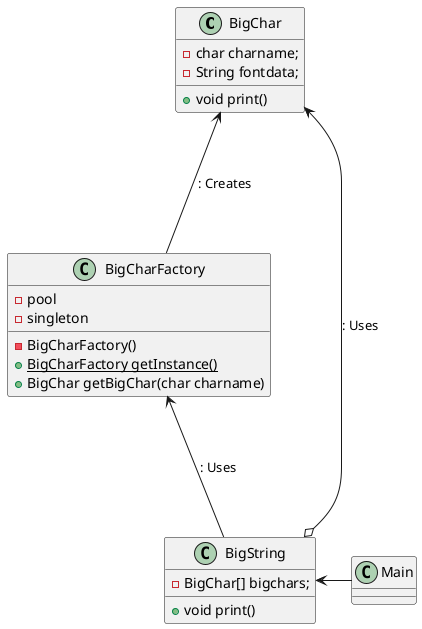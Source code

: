 @startuml
'https://plantuml.com/class-diagram
class BigChar {
- char charname;
- String fontdata;
+ void print()
}

class BigString {
- BigChar[] bigchars;
+ void print()
}

class BigCharFactory {
- pool
- singleton
- BigCharFactory()
+ {static} BigCharFactory getInstance()
+ BigChar getBigChar(char charname)
}

class Main {
}

Main -left--> BigString
BigString -up--> BigCharFactory :: Uses
BigCharFactory -up--> BigChar :: Creates
BigString o--> BigChar :: Uses
@enduml